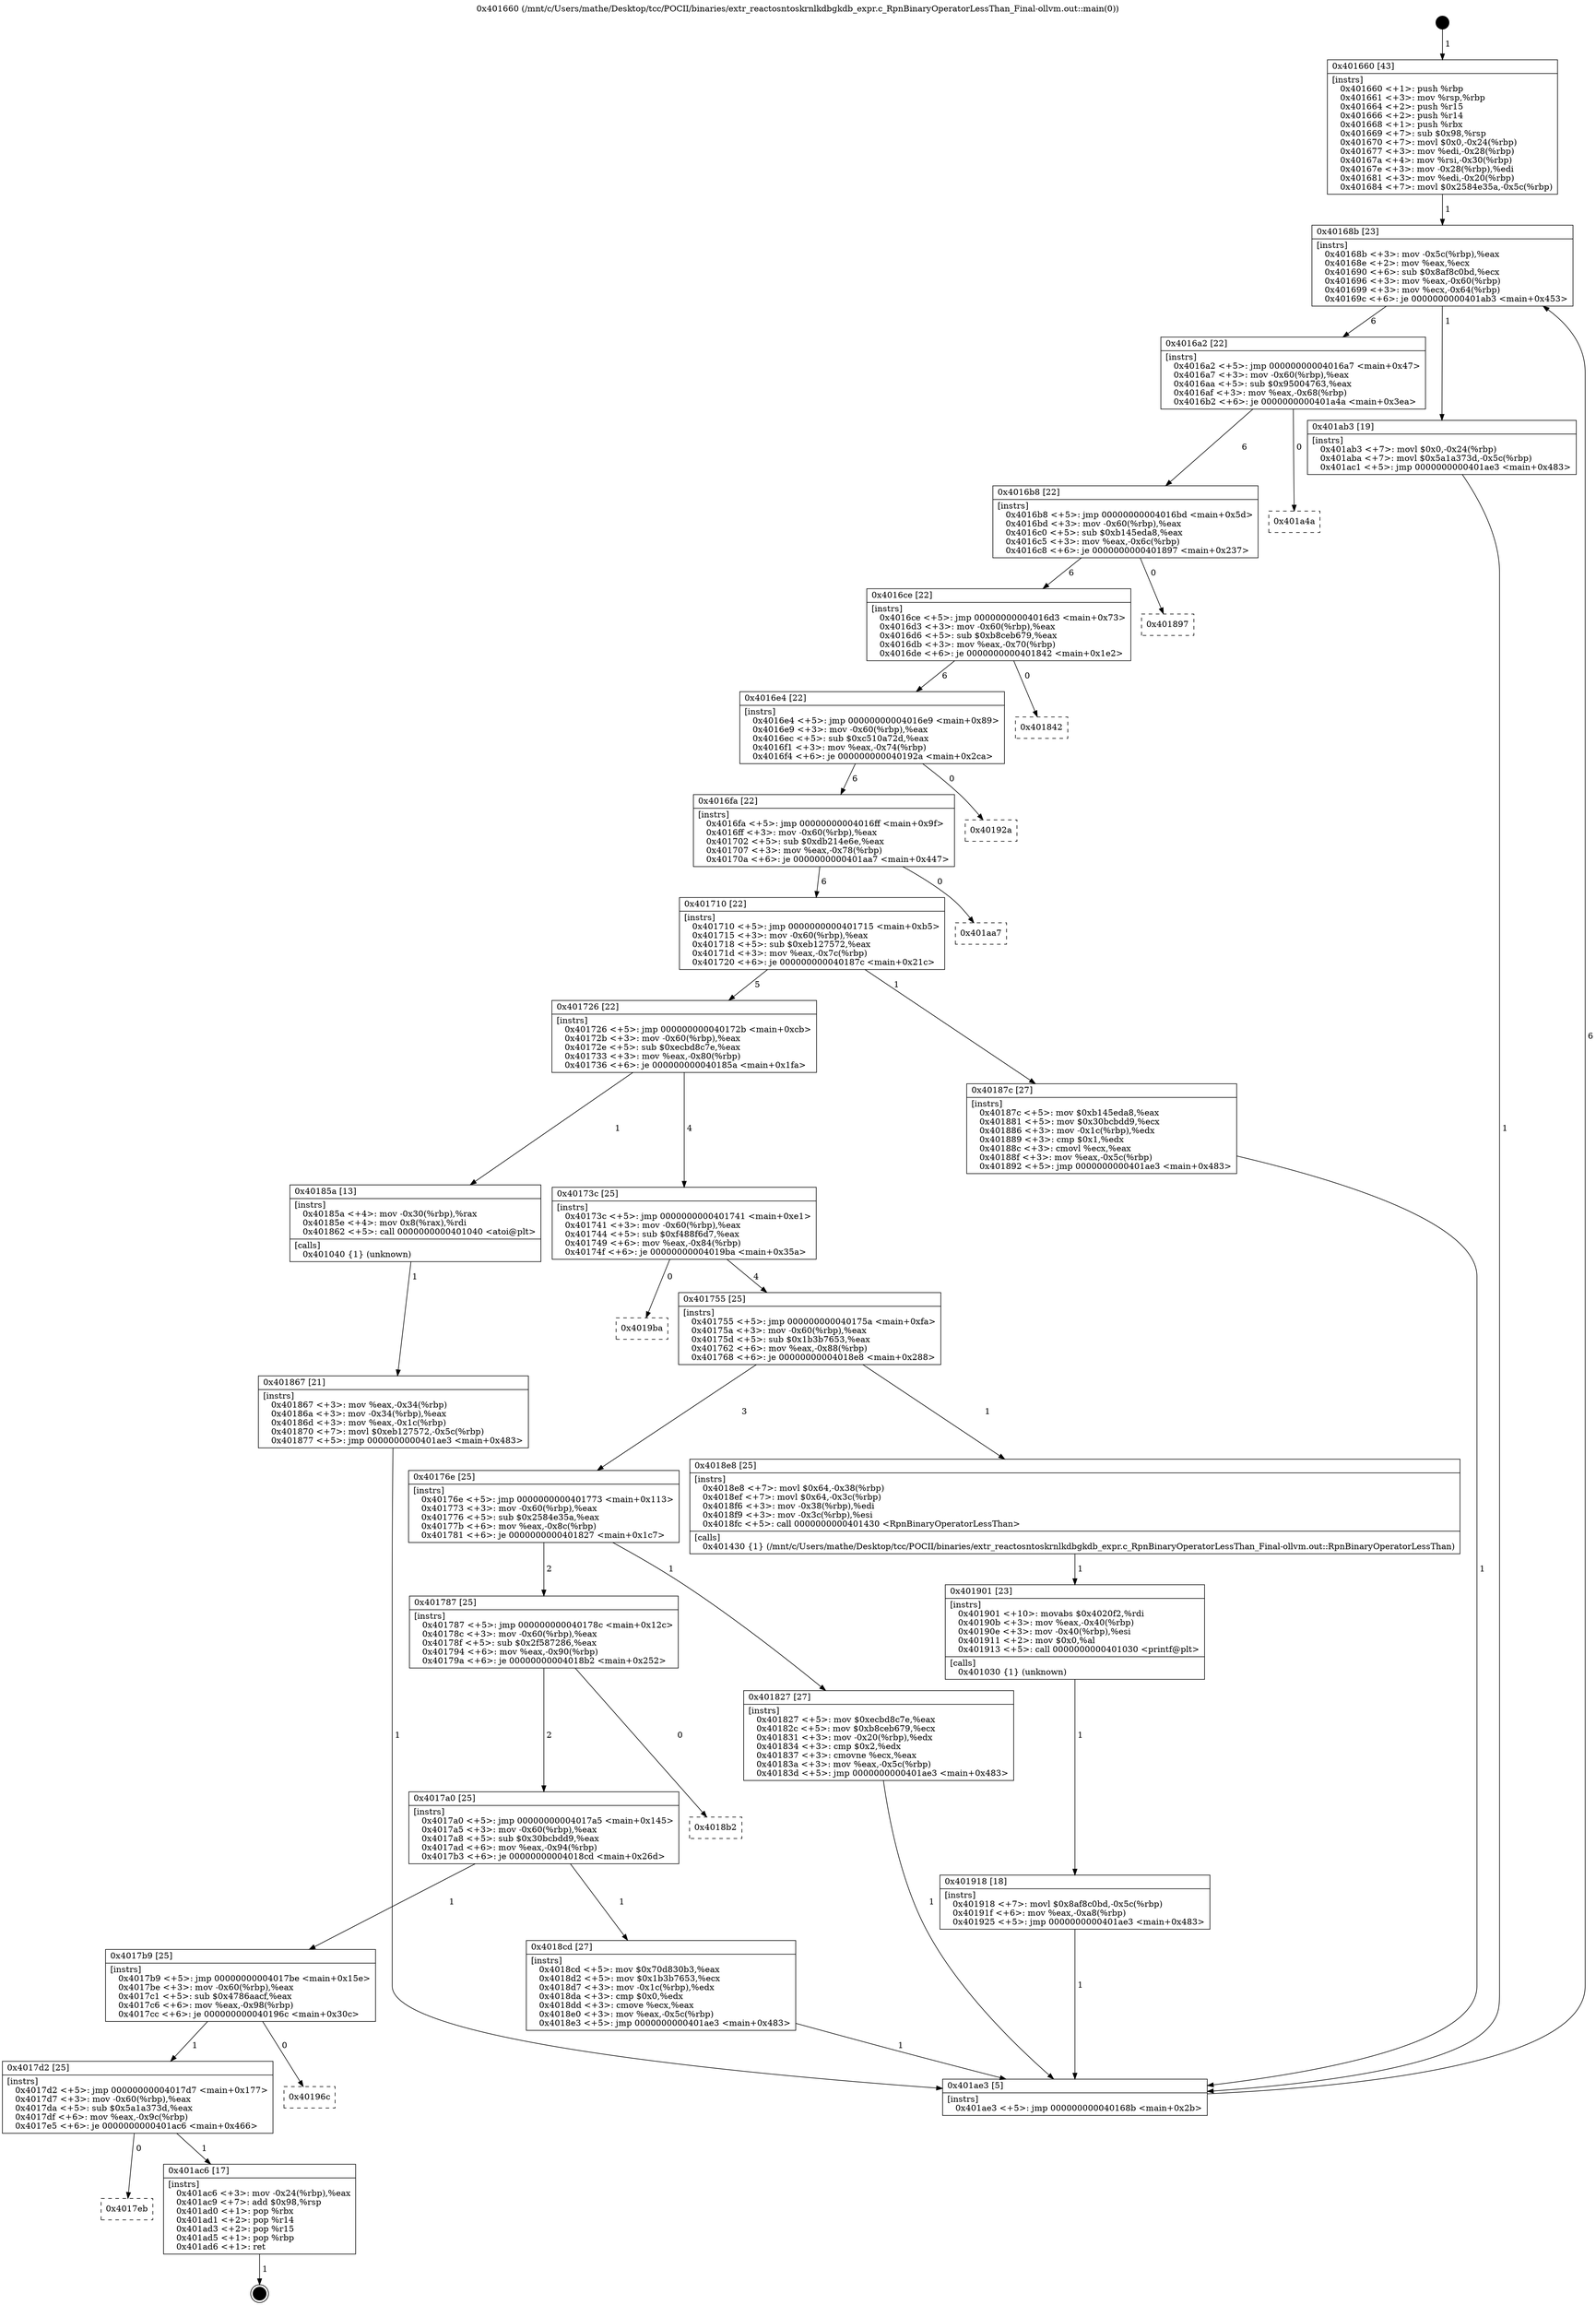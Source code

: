 digraph "0x401660" {
  label = "0x401660 (/mnt/c/Users/mathe/Desktop/tcc/POCII/binaries/extr_reactosntoskrnlkdbgkdb_expr.c_RpnBinaryOperatorLessThan_Final-ollvm.out::main(0))"
  labelloc = "t"
  node[shape=record]

  Entry [label="",width=0.3,height=0.3,shape=circle,fillcolor=black,style=filled]
  "0x40168b" [label="{
     0x40168b [23]\l
     | [instrs]\l
     &nbsp;&nbsp;0x40168b \<+3\>: mov -0x5c(%rbp),%eax\l
     &nbsp;&nbsp;0x40168e \<+2\>: mov %eax,%ecx\l
     &nbsp;&nbsp;0x401690 \<+6\>: sub $0x8af8c0bd,%ecx\l
     &nbsp;&nbsp;0x401696 \<+3\>: mov %eax,-0x60(%rbp)\l
     &nbsp;&nbsp;0x401699 \<+3\>: mov %ecx,-0x64(%rbp)\l
     &nbsp;&nbsp;0x40169c \<+6\>: je 0000000000401ab3 \<main+0x453\>\l
  }"]
  "0x401ab3" [label="{
     0x401ab3 [19]\l
     | [instrs]\l
     &nbsp;&nbsp;0x401ab3 \<+7\>: movl $0x0,-0x24(%rbp)\l
     &nbsp;&nbsp;0x401aba \<+7\>: movl $0x5a1a373d,-0x5c(%rbp)\l
     &nbsp;&nbsp;0x401ac1 \<+5\>: jmp 0000000000401ae3 \<main+0x483\>\l
  }"]
  "0x4016a2" [label="{
     0x4016a2 [22]\l
     | [instrs]\l
     &nbsp;&nbsp;0x4016a2 \<+5\>: jmp 00000000004016a7 \<main+0x47\>\l
     &nbsp;&nbsp;0x4016a7 \<+3\>: mov -0x60(%rbp),%eax\l
     &nbsp;&nbsp;0x4016aa \<+5\>: sub $0x95004763,%eax\l
     &nbsp;&nbsp;0x4016af \<+3\>: mov %eax,-0x68(%rbp)\l
     &nbsp;&nbsp;0x4016b2 \<+6\>: je 0000000000401a4a \<main+0x3ea\>\l
  }"]
  Exit [label="",width=0.3,height=0.3,shape=circle,fillcolor=black,style=filled,peripheries=2]
  "0x401a4a" [label="{
     0x401a4a\l
  }", style=dashed]
  "0x4016b8" [label="{
     0x4016b8 [22]\l
     | [instrs]\l
     &nbsp;&nbsp;0x4016b8 \<+5\>: jmp 00000000004016bd \<main+0x5d\>\l
     &nbsp;&nbsp;0x4016bd \<+3\>: mov -0x60(%rbp),%eax\l
     &nbsp;&nbsp;0x4016c0 \<+5\>: sub $0xb145eda8,%eax\l
     &nbsp;&nbsp;0x4016c5 \<+3\>: mov %eax,-0x6c(%rbp)\l
     &nbsp;&nbsp;0x4016c8 \<+6\>: je 0000000000401897 \<main+0x237\>\l
  }"]
  "0x4017eb" [label="{
     0x4017eb\l
  }", style=dashed]
  "0x401897" [label="{
     0x401897\l
  }", style=dashed]
  "0x4016ce" [label="{
     0x4016ce [22]\l
     | [instrs]\l
     &nbsp;&nbsp;0x4016ce \<+5\>: jmp 00000000004016d3 \<main+0x73\>\l
     &nbsp;&nbsp;0x4016d3 \<+3\>: mov -0x60(%rbp),%eax\l
     &nbsp;&nbsp;0x4016d6 \<+5\>: sub $0xb8ceb679,%eax\l
     &nbsp;&nbsp;0x4016db \<+3\>: mov %eax,-0x70(%rbp)\l
     &nbsp;&nbsp;0x4016de \<+6\>: je 0000000000401842 \<main+0x1e2\>\l
  }"]
  "0x401ac6" [label="{
     0x401ac6 [17]\l
     | [instrs]\l
     &nbsp;&nbsp;0x401ac6 \<+3\>: mov -0x24(%rbp),%eax\l
     &nbsp;&nbsp;0x401ac9 \<+7\>: add $0x98,%rsp\l
     &nbsp;&nbsp;0x401ad0 \<+1\>: pop %rbx\l
     &nbsp;&nbsp;0x401ad1 \<+2\>: pop %r14\l
     &nbsp;&nbsp;0x401ad3 \<+2\>: pop %r15\l
     &nbsp;&nbsp;0x401ad5 \<+1\>: pop %rbp\l
     &nbsp;&nbsp;0x401ad6 \<+1\>: ret\l
  }"]
  "0x401842" [label="{
     0x401842\l
  }", style=dashed]
  "0x4016e4" [label="{
     0x4016e4 [22]\l
     | [instrs]\l
     &nbsp;&nbsp;0x4016e4 \<+5\>: jmp 00000000004016e9 \<main+0x89\>\l
     &nbsp;&nbsp;0x4016e9 \<+3\>: mov -0x60(%rbp),%eax\l
     &nbsp;&nbsp;0x4016ec \<+5\>: sub $0xc510a72d,%eax\l
     &nbsp;&nbsp;0x4016f1 \<+3\>: mov %eax,-0x74(%rbp)\l
     &nbsp;&nbsp;0x4016f4 \<+6\>: je 000000000040192a \<main+0x2ca\>\l
  }"]
  "0x4017d2" [label="{
     0x4017d2 [25]\l
     | [instrs]\l
     &nbsp;&nbsp;0x4017d2 \<+5\>: jmp 00000000004017d7 \<main+0x177\>\l
     &nbsp;&nbsp;0x4017d7 \<+3\>: mov -0x60(%rbp),%eax\l
     &nbsp;&nbsp;0x4017da \<+5\>: sub $0x5a1a373d,%eax\l
     &nbsp;&nbsp;0x4017df \<+6\>: mov %eax,-0x9c(%rbp)\l
     &nbsp;&nbsp;0x4017e5 \<+6\>: je 0000000000401ac6 \<main+0x466\>\l
  }"]
  "0x40192a" [label="{
     0x40192a\l
  }", style=dashed]
  "0x4016fa" [label="{
     0x4016fa [22]\l
     | [instrs]\l
     &nbsp;&nbsp;0x4016fa \<+5\>: jmp 00000000004016ff \<main+0x9f\>\l
     &nbsp;&nbsp;0x4016ff \<+3\>: mov -0x60(%rbp),%eax\l
     &nbsp;&nbsp;0x401702 \<+5\>: sub $0xdb214e6e,%eax\l
     &nbsp;&nbsp;0x401707 \<+3\>: mov %eax,-0x78(%rbp)\l
     &nbsp;&nbsp;0x40170a \<+6\>: je 0000000000401aa7 \<main+0x447\>\l
  }"]
  "0x40196c" [label="{
     0x40196c\l
  }", style=dashed]
  "0x401aa7" [label="{
     0x401aa7\l
  }", style=dashed]
  "0x401710" [label="{
     0x401710 [22]\l
     | [instrs]\l
     &nbsp;&nbsp;0x401710 \<+5\>: jmp 0000000000401715 \<main+0xb5\>\l
     &nbsp;&nbsp;0x401715 \<+3\>: mov -0x60(%rbp),%eax\l
     &nbsp;&nbsp;0x401718 \<+5\>: sub $0xeb127572,%eax\l
     &nbsp;&nbsp;0x40171d \<+3\>: mov %eax,-0x7c(%rbp)\l
     &nbsp;&nbsp;0x401720 \<+6\>: je 000000000040187c \<main+0x21c\>\l
  }"]
  "0x401918" [label="{
     0x401918 [18]\l
     | [instrs]\l
     &nbsp;&nbsp;0x401918 \<+7\>: movl $0x8af8c0bd,-0x5c(%rbp)\l
     &nbsp;&nbsp;0x40191f \<+6\>: mov %eax,-0xa8(%rbp)\l
     &nbsp;&nbsp;0x401925 \<+5\>: jmp 0000000000401ae3 \<main+0x483\>\l
  }"]
  "0x40187c" [label="{
     0x40187c [27]\l
     | [instrs]\l
     &nbsp;&nbsp;0x40187c \<+5\>: mov $0xb145eda8,%eax\l
     &nbsp;&nbsp;0x401881 \<+5\>: mov $0x30bcbdd9,%ecx\l
     &nbsp;&nbsp;0x401886 \<+3\>: mov -0x1c(%rbp),%edx\l
     &nbsp;&nbsp;0x401889 \<+3\>: cmp $0x1,%edx\l
     &nbsp;&nbsp;0x40188c \<+3\>: cmovl %ecx,%eax\l
     &nbsp;&nbsp;0x40188f \<+3\>: mov %eax,-0x5c(%rbp)\l
     &nbsp;&nbsp;0x401892 \<+5\>: jmp 0000000000401ae3 \<main+0x483\>\l
  }"]
  "0x401726" [label="{
     0x401726 [22]\l
     | [instrs]\l
     &nbsp;&nbsp;0x401726 \<+5\>: jmp 000000000040172b \<main+0xcb\>\l
     &nbsp;&nbsp;0x40172b \<+3\>: mov -0x60(%rbp),%eax\l
     &nbsp;&nbsp;0x40172e \<+5\>: sub $0xecbd8c7e,%eax\l
     &nbsp;&nbsp;0x401733 \<+3\>: mov %eax,-0x80(%rbp)\l
     &nbsp;&nbsp;0x401736 \<+6\>: je 000000000040185a \<main+0x1fa\>\l
  }"]
  "0x401901" [label="{
     0x401901 [23]\l
     | [instrs]\l
     &nbsp;&nbsp;0x401901 \<+10\>: movabs $0x4020f2,%rdi\l
     &nbsp;&nbsp;0x40190b \<+3\>: mov %eax,-0x40(%rbp)\l
     &nbsp;&nbsp;0x40190e \<+3\>: mov -0x40(%rbp),%esi\l
     &nbsp;&nbsp;0x401911 \<+2\>: mov $0x0,%al\l
     &nbsp;&nbsp;0x401913 \<+5\>: call 0000000000401030 \<printf@plt\>\l
     | [calls]\l
     &nbsp;&nbsp;0x401030 \{1\} (unknown)\l
  }"]
  "0x40185a" [label="{
     0x40185a [13]\l
     | [instrs]\l
     &nbsp;&nbsp;0x40185a \<+4\>: mov -0x30(%rbp),%rax\l
     &nbsp;&nbsp;0x40185e \<+4\>: mov 0x8(%rax),%rdi\l
     &nbsp;&nbsp;0x401862 \<+5\>: call 0000000000401040 \<atoi@plt\>\l
     | [calls]\l
     &nbsp;&nbsp;0x401040 \{1\} (unknown)\l
  }"]
  "0x40173c" [label="{
     0x40173c [25]\l
     | [instrs]\l
     &nbsp;&nbsp;0x40173c \<+5\>: jmp 0000000000401741 \<main+0xe1\>\l
     &nbsp;&nbsp;0x401741 \<+3\>: mov -0x60(%rbp),%eax\l
     &nbsp;&nbsp;0x401744 \<+5\>: sub $0xf488f6d7,%eax\l
     &nbsp;&nbsp;0x401749 \<+6\>: mov %eax,-0x84(%rbp)\l
     &nbsp;&nbsp;0x40174f \<+6\>: je 00000000004019ba \<main+0x35a\>\l
  }"]
  "0x4017b9" [label="{
     0x4017b9 [25]\l
     | [instrs]\l
     &nbsp;&nbsp;0x4017b9 \<+5\>: jmp 00000000004017be \<main+0x15e\>\l
     &nbsp;&nbsp;0x4017be \<+3\>: mov -0x60(%rbp),%eax\l
     &nbsp;&nbsp;0x4017c1 \<+5\>: sub $0x4786aacf,%eax\l
     &nbsp;&nbsp;0x4017c6 \<+6\>: mov %eax,-0x98(%rbp)\l
     &nbsp;&nbsp;0x4017cc \<+6\>: je 000000000040196c \<main+0x30c\>\l
  }"]
  "0x4019ba" [label="{
     0x4019ba\l
  }", style=dashed]
  "0x401755" [label="{
     0x401755 [25]\l
     | [instrs]\l
     &nbsp;&nbsp;0x401755 \<+5\>: jmp 000000000040175a \<main+0xfa\>\l
     &nbsp;&nbsp;0x40175a \<+3\>: mov -0x60(%rbp),%eax\l
     &nbsp;&nbsp;0x40175d \<+5\>: sub $0x1b3b7653,%eax\l
     &nbsp;&nbsp;0x401762 \<+6\>: mov %eax,-0x88(%rbp)\l
     &nbsp;&nbsp;0x401768 \<+6\>: je 00000000004018e8 \<main+0x288\>\l
  }"]
  "0x4018cd" [label="{
     0x4018cd [27]\l
     | [instrs]\l
     &nbsp;&nbsp;0x4018cd \<+5\>: mov $0x70d830b3,%eax\l
     &nbsp;&nbsp;0x4018d2 \<+5\>: mov $0x1b3b7653,%ecx\l
     &nbsp;&nbsp;0x4018d7 \<+3\>: mov -0x1c(%rbp),%edx\l
     &nbsp;&nbsp;0x4018da \<+3\>: cmp $0x0,%edx\l
     &nbsp;&nbsp;0x4018dd \<+3\>: cmove %ecx,%eax\l
     &nbsp;&nbsp;0x4018e0 \<+3\>: mov %eax,-0x5c(%rbp)\l
     &nbsp;&nbsp;0x4018e3 \<+5\>: jmp 0000000000401ae3 \<main+0x483\>\l
  }"]
  "0x4018e8" [label="{
     0x4018e8 [25]\l
     | [instrs]\l
     &nbsp;&nbsp;0x4018e8 \<+7\>: movl $0x64,-0x38(%rbp)\l
     &nbsp;&nbsp;0x4018ef \<+7\>: movl $0x64,-0x3c(%rbp)\l
     &nbsp;&nbsp;0x4018f6 \<+3\>: mov -0x38(%rbp),%edi\l
     &nbsp;&nbsp;0x4018f9 \<+3\>: mov -0x3c(%rbp),%esi\l
     &nbsp;&nbsp;0x4018fc \<+5\>: call 0000000000401430 \<RpnBinaryOperatorLessThan\>\l
     | [calls]\l
     &nbsp;&nbsp;0x401430 \{1\} (/mnt/c/Users/mathe/Desktop/tcc/POCII/binaries/extr_reactosntoskrnlkdbgkdb_expr.c_RpnBinaryOperatorLessThan_Final-ollvm.out::RpnBinaryOperatorLessThan)\l
  }"]
  "0x40176e" [label="{
     0x40176e [25]\l
     | [instrs]\l
     &nbsp;&nbsp;0x40176e \<+5\>: jmp 0000000000401773 \<main+0x113\>\l
     &nbsp;&nbsp;0x401773 \<+3\>: mov -0x60(%rbp),%eax\l
     &nbsp;&nbsp;0x401776 \<+5\>: sub $0x2584e35a,%eax\l
     &nbsp;&nbsp;0x40177b \<+6\>: mov %eax,-0x8c(%rbp)\l
     &nbsp;&nbsp;0x401781 \<+6\>: je 0000000000401827 \<main+0x1c7\>\l
  }"]
  "0x4017a0" [label="{
     0x4017a0 [25]\l
     | [instrs]\l
     &nbsp;&nbsp;0x4017a0 \<+5\>: jmp 00000000004017a5 \<main+0x145\>\l
     &nbsp;&nbsp;0x4017a5 \<+3\>: mov -0x60(%rbp),%eax\l
     &nbsp;&nbsp;0x4017a8 \<+5\>: sub $0x30bcbdd9,%eax\l
     &nbsp;&nbsp;0x4017ad \<+6\>: mov %eax,-0x94(%rbp)\l
     &nbsp;&nbsp;0x4017b3 \<+6\>: je 00000000004018cd \<main+0x26d\>\l
  }"]
  "0x401827" [label="{
     0x401827 [27]\l
     | [instrs]\l
     &nbsp;&nbsp;0x401827 \<+5\>: mov $0xecbd8c7e,%eax\l
     &nbsp;&nbsp;0x40182c \<+5\>: mov $0xb8ceb679,%ecx\l
     &nbsp;&nbsp;0x401831 \<+3\>: mov -0x20(%rbp),%edx\l
     &nbsp;&nbsp;0x401834 \<+3\>: cmp $0x2,%edx\l
     &nbsp;&nbsp;0x401837 \<+3\>: cmovne %ecx,%eax\l
     &nbsp;&nbsp;0x40183a \<+3\>: mov %eax,-0x5c(%rbp)\l
     &nbsp;&nbsp;0x40183d \<+5\>: jmp 0000000000401ae3 \<main+0x483\>\l
  }"]
  "0x401787" [label="{
     0x401787 [25]\l
     | [instrs]\l
     &nbsp;&nbsp;0x401787 \<+5\>: jmp 000000000040178c \<main+0x12c\>\l
     &nbsp;&nbsp;0x40178c \<+3\>: mov -0x60(%rbp),%eax\l
     &nbsp;&nbsp;0x40178f \<+5\>: sub $0x2f587286,%eax\l
     &nbsp;&nbsp;0x401794 \<+6\>: mov %eax,-0x90(%rbp)\l
     &nbsp;&nbsp;0x40179a \<+6\>: je 00000000004018b2 \<main+0x252\>\l
  }"]
  "0x401ae3" [label="{
     0x401ae3 [5]\l
     | [instrs]\l
     &nbsp;&nbsp;0x401ae3 \<+5\>: jmp 000000000040168b \<main+0x2b\>\l
  }"]
  "0x401660" [label="{
     0x401660 [43]\l
     | [instrs]\l
     &nbsp;&nbsp;0x401660 \<+1\>: push %rbp\l
     &nbsp;&nbsp;0x401661 \<+3\>: mov %rsp,%rbp\l
     &nbsp;&nbsp;0x401664 \<+2\>: push %r15\l
     &nbsp;&nbsp;0x401666 \<+2\>: push %r14\l
     &nbsp;&nbsp;0x401668 \<+1\>: push %rbx\l
     &nbsp;&nbsp;0x401669 \<+7\>: sub $0x98,%rsp\l
     &nbsp;&nbsp;0x401670 \<+7\>: movl $0x0,-0x24(%rbp)\l
     &nbsp;&nbsp;0x401677 \<+3\>: mov %edi,-0x28(%rbp)\l
     &nbsp;&nbsp;0x40167a \<+4\>: mov %rsi,-0x30(%rbp)\l
     &nbsp;&nbsp;0x40167e \<+3\>: mov -0x28(%rbp),%edi\l
     &nbsp;&nbsp;0x401681 \<+3\>: mov %edi,-0x20(%rbp)\l
     &nbsp;&nbsp;0x401684 \<+7\>: movl $0x2584e35a,-0x5c(%rbp)\l
  }"]
  "0x401867" [label="{
     0x401867 [21]\l
     | [instrs]\l
     &nbsp;&nbsp;0x401867 \<+3\>: mov %eax,-0x34(%rbp)\l
     &nbsp;&nbsp;0x40186a \<+3\>: mov -0x34(%rbp),%eax\l
     &nbsp;&nbsp;0x40186d \<+3\>: mov %eax,-0x1c(%rbp)\l
     &nbsp;&nbsp;0x401870 \<+7\>: movl $0xeb127572,-0x5c(%rbp)\l
     &nbsp;&nbsp;0x401877 \<+5\>: jmp 0000000000401ae3 \<main+0x483\>\l
  }"]
  "0x4018b2" [label="{
     0x4018b2\l
  }", style=dashed]
  Entry -> "0x401660" [label=" 1"]
  "0x40168b" -> "0x401ab3" [label=" 1"]
  "0x40168b" -> "0x4016a2" [label=" 6"]
  "0x401ac6" -> Exit [label=" 1"]
  "0x4016a2" -> "0x401a4a" [label=" 0"]
  "0x4016a2" -> "0x4016b8" [label=" 6"]
  "0x4017d2" -> "0x4017eb" [label=" 0"]
  "0x4016b8" -> "0x401897" [label=" 0"]
  "0x4016b8" -> "0x4016ce" [label=" 6"]
  "0x4017d2" -> "0x401ac6" [label=" 1"]
  "0x4016ce" -> "0x401842" [label=" 0"]
  "0x4016ce" -> "0x4016e4" [label=" 6"]
  "0x4017b9" -> "0x4017d2" [label=" 1"]
  "0x4016e4" -> "0x40192a" [label=" 0"]
  "0x4016e4" -> "0x4016fa" [label=" 6"]
  "0x4017b9" -> "0x40196c" [label=" 0"]
  "0x4016fa" -> "0x401aa7" [label=" 0"]
  "0x4016fa" -> "0x401710" [label=" 6"]
  "0x401ab3" -> "0x401ae3" [label=" 1"]
  "0x401710" -> "0x40187c" [label=" 1"]
  "0x401710" -> "0x401726" [label=" 5"]
  "0x401918" -> "0x401ae3" [label=" 1"]
  "0x401726" -> "0x40185a" [label=" 1"]
  "0x401726" -> "0x40173c" [label=" 4"]
  "0x401901" -> "0x401918" [label=" 1"]
  "0x40173c" -> "0x4019ba" [label=" 0"]
  "0x40173c" -> "0x401755" [label=" 4"]
  "0x4018e8" -> "0x401901" [label=" 1"]
  "0x401755" -> "0x4018e8" [label=" 1"]
  "0x401755" -> "0x40176e" [label=" 3"]
  "0x4018cd" -> "0x401ae3" [label=" 1"]
  "0x40176e" -> "0x401827" [label=" 1"]
  "0x40176e" -> "0x401787" [label=" 2"]
  "0x401827" -> "0x401ae3" [label=" 1"]
  "0x401660" -> "0x40168b" [label=" 1"]
  "0x401ae3" -> "0x40168b" [label=" 6"]
  "0x40185a" -> "0x401867" [label=" 1"]
  "0x401867" -> "0x401ae3" [label=" 1"]
  "0x40187c" -> "0x401ae3" [label=" 1"]
  "0x4017a0" -> "0x4018cd" [label=" 1"]
  "0x401787" -> "0x4018b2" [label=" 0"]
  "0x401787" -> "0x4017a0" [label=" 2"]
  "0x4017a0" -> "0x4017b9" [label=" 1"]
}
